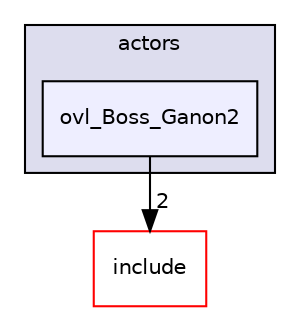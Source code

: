 digraph "src/overlays/actors/ovl_Boss_Ganon2" {
  compound=true
  node [ fontsize="10", fontname="Helvetica"];
  edge [ labelfontsize="10", labelfontname="Helvetica"];
  subgraph clusterdir_e93473484be31ce7bcb356bd643a22f8 {
    graph [ bgcolor="#ddddee", pencolor="black", label="actors" fontname="Helvetica", fontsize="10", URL="dir_e93473484be31ce7bcb356bd643a22f8.html"]
  dir_863b0a1b2c6e01195160d169f72470e9 [shape=box, label="ovl_Boss_Ganon2", style="filled", fillcolor="#eeeeff", pencolor="black", URL="dir_863b0a1b2c6e01195160d169f72470e9.html"];
  }
  dir_d44c64559bbebec7f509842c48db8b23 [shape=box label="include" fillcolor="white" style="filled" color="red" URL="dir_d44c64559bbebec7f509842c48db8b23.html"];
  dir_863b0a1b2c6e01195160d169f72470e9->dir_d44c64559bbebec7f509842c48db8b23 [headlabel="2", labeldistance=1.5 headhref="dir_000143_000000.html"];
}
